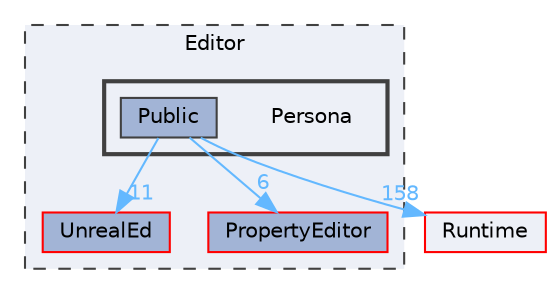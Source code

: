 digraph "Persona"
{
 // INTERACTIVE_SVG=YES
 // LATEX_PDF_SIZE
  bgcolor="transparent";
  edge [fontname=Helvetica,fontsize=10,labelfontname=Helvetica,labelfontsize=10];
  node [fontname=Helvetica,fontsize=10,shape=box,height=0.2,width=0.4];
  compound=true
  subgraph clusterdir_b26507eead720464ba2ac6bbc6dcec5f {
    graph [ bgcolor="#edf0f7", pencolor="grey25", label="Editor", fontname=Helvetica,fontsize=10 style="filled,dashed", URL="dir_b26507eead720464ba2ac6bbc6dcec5f.html",tooltip=""]
  dir_d6dfe71a46de762e5d5df277eaa495c7 [label="UnrealEd", fillcolor="#a2b4d6", color="red", style="filled", URL="dir_d6dfe71a46de762e5d5df277eaa495c7.html",tooltip=""];
  dir_d1fe7a7be36f79b0b0b08c66e8a279df [label="PropertyEditor", fillcolor="#a2b4d6", color="red", style="filled", URL="dir_d1fe7a7be36f79b0b0b08c66e8a279df.html",tooltip=""];
  subgraph clusterdir_c088c020649bc713b7d9f0290c880970 {
    graph [ bgcolor="#edf0f7", pencolor="grey25", label="", fontname=Helvetica,fontsize=10 style="filled,bold", URL="dir_c088c020649bc713b7d9f0290c880970.html",tooltip=""]
    dir_c088c020649bc713b7d9f0290c880970 [shape=plaintext, label="Persona"];
  dir_80c2c9609b59e100ff4e869ba83908f9 [label="Public", fillcolor="#a2b4d6", color="grey25", style="filled", URL="dir_80c2c9609b59e100ff4e869ba83908f9.html",tooltip=""];
  }
  }
  dir_7536b172fbd480bfd146a1b1acd6856b [label="Runtime", fillcolor="#edf0f7", color="red", style="filled", URL="dir_7536b172fbd480bfd146a1b1acd6856b.html",tooltip=""];
  dir_80c2c9609b59e100ff4e869ba83908f9->dir_7536b172fbd480bfd146a1b1acd6856b [headlabel="158", labeldistance=1.5 headhref="dir_000925_000984.html" href="dir_000925_000984.html" color="steelblue1" fontcolor="steelblue1"];
  dir_80c2c9609b59e100ff4e869ba83908f9->dir_d1fe7a7be36f79b0b0b08c66e8a279df [headlabel="6", labeldistance=1.5 headhref="dir_000925_000781.html" href="dir_000925_000781.html" color="steelblue1" fontcolor="steelblue1"];
  dir_80c2c9609b59e100ff4e869ba83908f9->dir_d6dfe71a46de762e5d5df277eaa495c7 [headlabel="11", labeldistance=1.5 headhref="dir_000925_001226.html" href="dir_000925_001226.html" color="steelblue1" fontcolor="steelblue1"];
}
